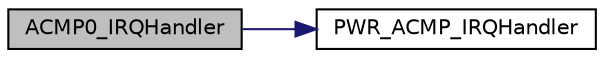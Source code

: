 digraph "ACMP0_IRQHandler"
{
 // LATEX_PDF_SIZE
  edge [fontname="Helvetica",fontsize="10",labelfontname="Helvetica",labelfontsize="10"];
  node [fontname="Helvetica",fontsize="10",shape=record];
  rankdir="LR";
  Node1 [label="ACMP0_IRQHandler",height=0.2,width=0.4,color="black", fillcolor="grey75", style="filled", fontcolor="black",tooltip="ACMP interrupt handler."];
  Node1 -> Node2 [color="midnightblue",fontsize="10",style="solid",fontname="Helvetica"];
  Node2 [label="PWR_ACMP_IRQHandler",height=0.2,width=0.4,color="black", fillcolor="white", style="filled",URL="$power_l_e_ds_8c.html#ab02f5d4daeb91b35fbca3abdd48d4999",tooltip="ACMP interrupt handler."];
}
